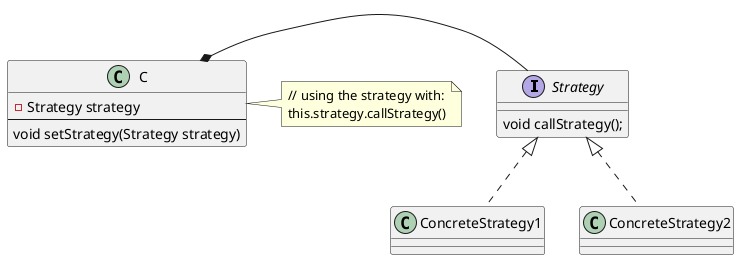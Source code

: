 @startuml

interface Strategy {
    void callStrategy();
}

class ConcreteStrategy1{
}

Strategy <|.. ConcreteStrategy1

class ConcreteStrategy2{
}

Strategy <|.. ConcreteStrategy2


class C {
    -Strategy strategy
    --
    void setStrategy(Strategy strategy)
}

Strategy -left-* C

note right of C
// using the strategy with:
this.strategy.callStrategy()
end note



@enduml